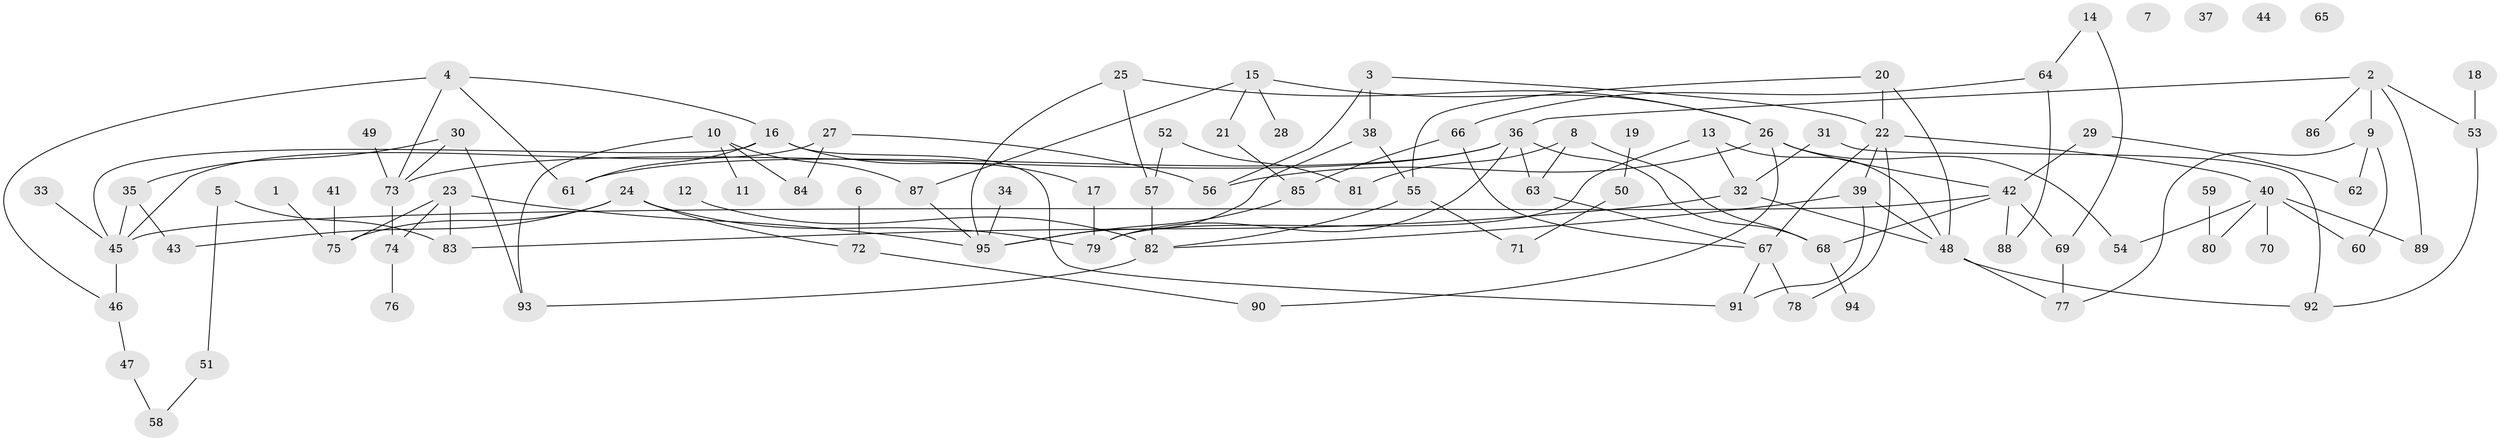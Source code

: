 // Generated by graph-tools (version 1.1) at 2025/49/03/09/25 03:49:06]
// undirected, 95 vertices, 132 edges
graph export_dot {
graph [start="1"]
  node [color=gray90,style=filled];
  1;
  2;
  3;
  4;
  5;
  6;
  7;
  8;
  9;
  10;
  11;
  12;
  13;
  14;
  15;
  16;
  17;
  18;
  19;
  20;
  21;
  22;
  23;
  24;
  25;
  26;
  27;
  28;
  29;
  30;
  31;
  32;
  33;
  34;
  35;
  36;
  37;
  38;
  39;
  40;
  41;
  42;
  43;
  44;
  45;
  46;
  47;
  48;
  49;
  50;
  51;
  52;
  53;
  54;
  55;
  56;
  57;
  58;
  59;
  60;
  61;
  62;
  63;
  64;
  65;
  66;
  67;
  68;
  69;
  70;
  71;
  72;
  73;
  74;
  75;
  76;
  77;
  78;
  79;
  80;
  81;
  82;
  83;
  84;
  85;
  86;
  87;
  88;
  89;
  90;
  91;
  92;
  93;
  94;
  95;
  1 -- 75;
  2 -- 9;
  2 -- 36;
  2 -- 53;
  2 -- 86;
  2 -- 89;
  3 -- 22;
  3 -- 38;
  3 -- 56;
  4 -- 16;
  4 -- 46;
  4 -- 61;
  4 -- 73;
  5 -- 51;
  5 -- 83;
  6 -- 72;
  8 -- 63;
  8 -- 68;
  8 -- 81;
  9 -- 60;
  9 -- 62;
  9 -- 77;
  10 -- 11;
  10 -- 84;
  10 -- 87;
  10 -- 93;
  12 -- 82;
  13 -- 32;
  13 -- 48;
  13 -- 79;
  14 -- 64;
  14 -- 69;
  15 -- 21;
  15 -- 26;
  15 -- 28;
  15 -- 87;
  16 -- 17;
  16 -- 45;
  16 -- 61;
  16 -- 91;
  17 -- 79;
  18 -- 53;
  19 -- 50;
  20 -- 22;
  20 -- 48;
  20 -- 55;
  21 -- 85;
  22 -- 39;
  22 -- 40;
  22 -- 67;
  22 -- 78;
  23 -- 74;
  23 -- 75;
  23 -- 83;
  23 -- 95;
  24 -- 43;
  24 -- 72;
  24 -- 75;
  24 -- 79;
  25 -- 26;
  25 -- 57;
  25 -- 95;
  26 -- 42;
  26 -- 54;
  26 -- 56;
  26 -- 90;
  27 -- 45;
  27 -- 56;
  27 -- 84;
  29 -- 42;
  29 -- 62;
  30 -- 35;
  30 -- 73;
  30 -- 93;
  31 -- 32;
  31 -- 92;
  32 -- 48;
  32 -- 83;
  33 -- 45;
  34 -- 95;
  35 -- 43;
  35 -- 45;
  36 -- 61;
  36 -- 63;
  36 -- 68;
  36 -- 73;
  36 -- 79;
  38 -- 55;
  38 -- 95;
  39 -- 48;
  39 -- 82;
  39 -- 91;
  40 -- 54;
  40 -- 60;
  40 -- 70;
  40 -- 80;
  40 -- 89;
  41 -- 75;
  42 -- 45;
  42 -- 68;
  42 -- 69;
  42 -- 88;
  45 -- 46;
  46 -- 47;
  47 -- 58;
  48 -- 77;
  48 -- 92;
  49 -- 73;
  50 -- 71;
  51 -- 58;
  52 -- 57;
  52 -- 81;
  53 -- 92;
  55 -- 71;
  55 -- 82;
  57 -- 82;
  59 -- 80;
  63 -- 67;
  64 -- 66;
  64 -- 88;
  66 -- 67;
  66 -- 85;
  67 -- 78;
  67 -- 91;
  68 -- 94;
  69 -- 77;
  72 -- 90;
  73 -- 74;
  74 -- 76;
  82 -- 93;
  85 -- 95;
  87 -- 95;
}
